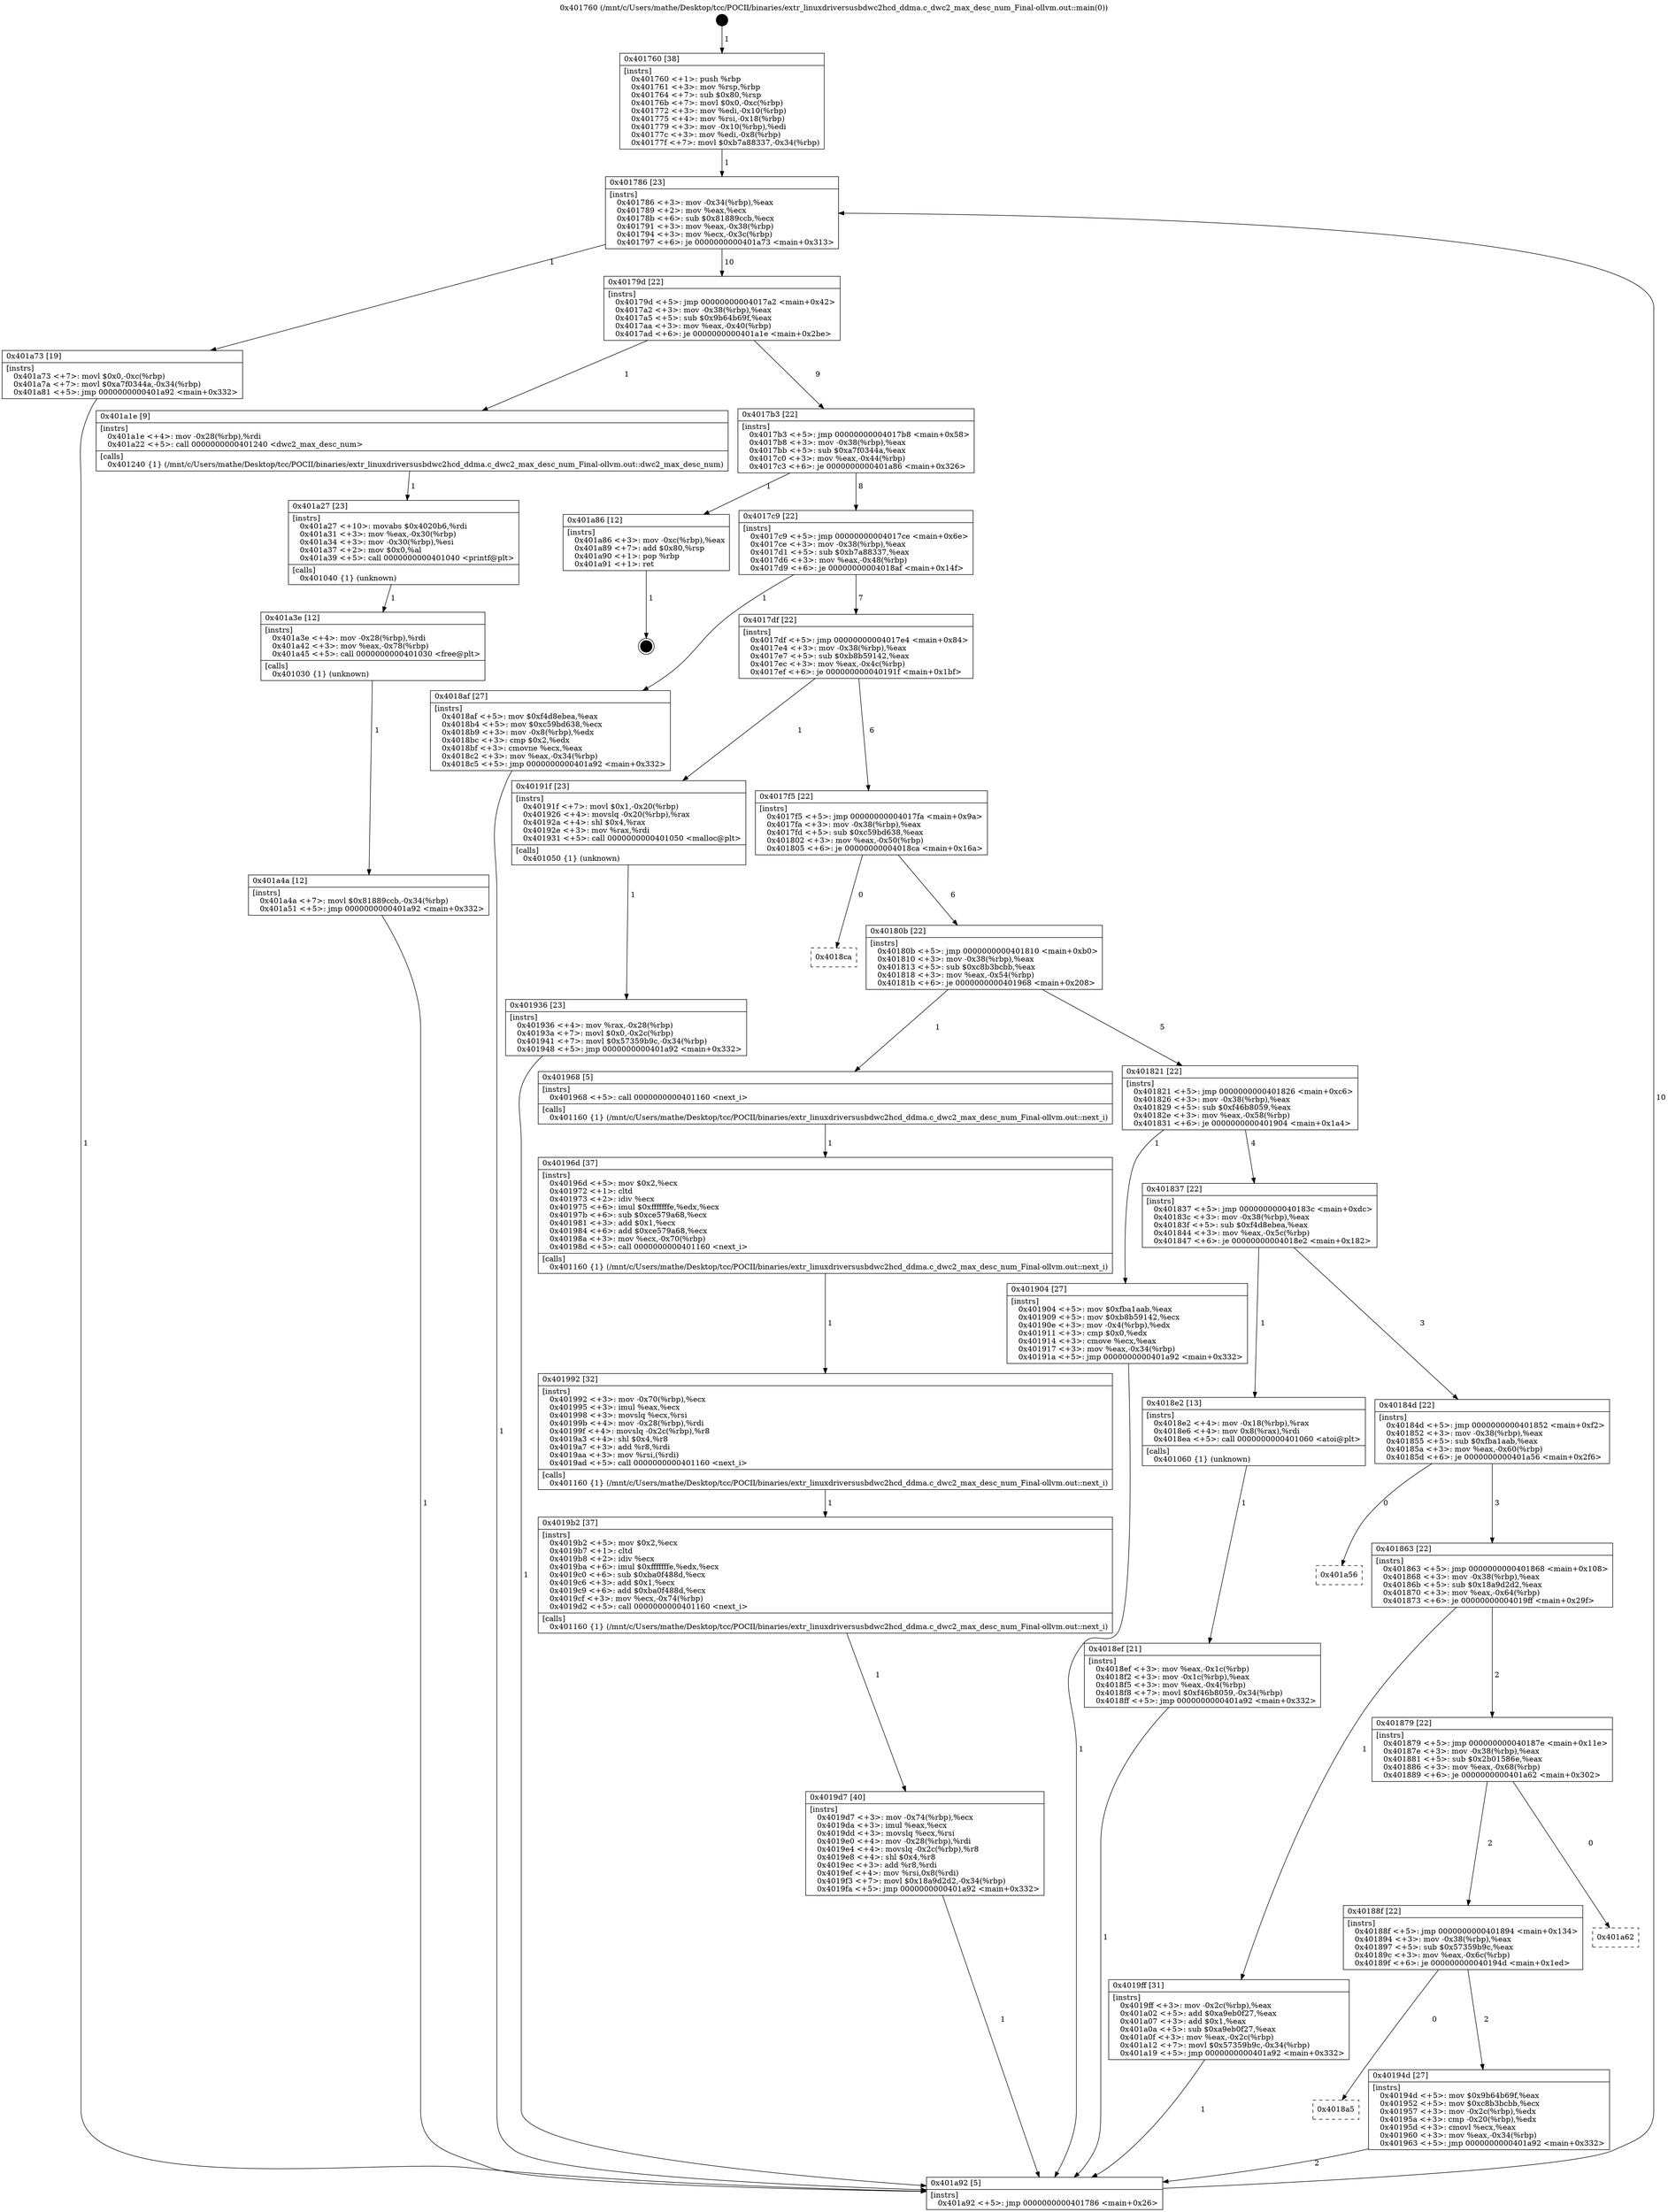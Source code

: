 digraph "0x401760" {
  label = "0x401760 (/mnt/c/Users/mathe/Desktop/tcc/POCII/binaries/extr_linuxdriversusbdwc2hcd_ddma.c_dwc2_max_desc_num_Final-ollvm.out::main(0))"
  labelloc = "t"
  node[shape=record]

  Entry [label="",width=0.3,height=0.3,shape=circle,fillcolor=black,style=filled]
  "0x401786" [label="{
     0x401786 [23]\l
     | [instrs]\l
     &nbsp;&nbsp;0x401786 \<+3\>: mov -0x34(%rbp),%eax\l
     &nbsp;&nbsp;0x401789 \<+2\>: mov %eax,%ecx\l
     &nbsp;&nbsp;0x40178b \<+6\>: sub $0x81889ccb,%ecx\l
     &nbsp;&nbsp;0x401791 \<+3\>: mov %eax,-0x38(%rbp)\l
     &nbsp;&nbsp;0x401794 \<+3\>: mov %ecx,-0x3c(%rbp)\l
     &nbsp;&nbsp;0x401797 \<+6\>: je 0000000000401a73 \<main+0x313\>\l
  }"]
  "0x401a73" [label="{
     0x401a73 [19]\l
     | [instrs]\l
     &nbsp;&nbsp;0x401a73 \<+7\>: movl $0x0,-0xc(%rbp)\l
     &nbsp;&nbsp;0x401a7a \<+7\>: movl $0xa7f0344a,-0x34(%rbp)\l
     &nbsp;&nbsp;0x401a81 \<+5\>: jmp 0000000000401a92 \<main+0x332\>\l
  }"]
  "0x40179d" [label="{
     0x40179d [22]\l
     | [instrs]\l
     &nbsp;&nbsp;0x40179d \<+5\>: jmp 00000000004017a2 \<main+0x42\>\l
     &nbsp;&nbsp;0x4017a2 \<+3\>: mov -0x38(%rbp),%eax\l
     &nbsp;&nbsp;0x4017a5 \<+5\>: sub $0x9b64b69f,%eax\l
     &nbsp;&nbsp;0x4017aa \<+3\>: mov %eax,-0x40(%rbp)\l
     &nbsp;&nbsp;0x4017ad \<+6\>: je 0000000000401a1e \<main+0x2be\>\l
  }"]
  Exit [label="",width=0.3,height=0.3,shape=circle,fillcolor=black,style=filled,peripheries=2]
  "0x401a1e" [label="{
     0x401a1e [9]\l
     | [instrs]\l
     &nbsp;&nbsp;0x401a1e \<+4\>: mov -0x28(%rbp),%rdi\l
     &nbsp;&nbsp;0x401a22 \<+5\>: call 0000000000401240 \<dwc2_max_desc_num\>\l
     | [calls]\l
     &nbsp;&nbsp;0x401240 \{1\} (/mnt/c/Users/mathe/Desktop/tcc/POCII/binaries/extr_linuxdriversusbdwc2hcd_ddma.c_dwc2_max_desc_num_Final-ollvm.out::dwc2_max_desc_num)\l
  }"]
  "0x4017b3" [label="{
     0x4017b3 [22]\l
     | [instrs]\l
     &nbsp;&nbsp;0x4017b3 \<+5\>: jmp 00000000004017b8 \<main+0x58\>\l
     &nbsp;&nbsp;0x4017b8 \<+3\>: mov -0x38(%rbp),%eax\l
     &nbsp;&nbsp;0x4017bb \<+5\>: sub $0xa7f0344a,%eax\l
     &nbsp;&nbsp;0x4017c0 \<+3\>: mov %eax,-0x44(%rbp)\l
     &nbsp;&nbsp;0x4017c3 \<+6\>: je 0000000000401a86 \<main+0x326\>\l
  }"]
  "0x401a4a" [label="{
     0x401a4a [12]\l
     | [instrs]\l
     &nbsp;&nbsp;0x401a4a \<+7\>: movl $0x81889ccb,-0x34(%rbp)\l
     &nbsp;&nbsp;0x401a51 \<+5\>: jmp 0000000000401a92 \<main+0x332\>\l
  }"]
  "0x401a86" [label="{
     0x401a86 [12]\l
     | [instrs]\l
     &nbsp;&nbsp;0x401a86 \<+3\>: mov -0xc(%rbp),%eax\l
     &nbsp;&nbsp;0x401a89 \<+7\>: add $0x80,%rsp\l
     &nbsp;&nbsp;0x401a90 \<+1\>: pop %rbp\l
     &nbsp;&nbsp;0x401a91 \<+1\>: ret\l
  }"]
  "0x4017c9" [label="{
     0x4017c9 [22]\l
     | [instrs]\l
     &nbsp;&nbsp;0x4017c9 \<+5\>: jmp 00000000004017ce \<main+0x6e\>\l
     &nbsp;&nbsp;0x4017ce \<+3\>: mov -0x38(%rbp),%eax\l
     &nbsp;&nbsp;0x4017d1 \<+5\>: sub $0xb7a88337,%eax\l
     &nbsp;&nbsp;0x4017d6 \<+3\>: mov %eax,-0x48(%rbp)\l
     &nbsp;&nbsp;0x4017d9 \<+6\>: je 00000000004018af \<main+0x14f\>\l
  }"]
  "0x401a3e" [label="{
     0x401a3e [12]\l
     | [instrs]\l
     &nbsp;&nbsp;0x401a3e \<+4\>: mov -0x28(%rbp),%rdi\l
     &nbsp;&nbsp;0x401a42 \<+3\>: mov %eax,-0x78(%rbp)\l
     &nbsp;&nbsp;0x401a45 \<+5\>: call 0000000000401030 \<free@plt\>\l
     | [calls]\l
     &nbsp;&nbsp;0x401030 \{1\} (unknown)\l
  }"]
  "0x4018af" [label="{
     0x4018af [27]\l
     | [instrs]\l
     &nbsp;&nbsp;0x4018af \<+5\>: mov $0xf4d8ebea,%eax\l
     &nbsp;&nbsp;0x4018b4 \<+5\>: mov $0xc59bd638,%ecx\l
     &nbsp;&nbsp;0x4018b9 \<+3\>: mov -0x8(%rbp),%edx\l
     &nbsp;&nbsp;0x4018bc \<+3\>: cmp $0x2,%edx\l
     &nbsp;&nbsp;0x4018bf \<+3\>: cmovne %ecx,%eax\l
     &nbsp;&nbsp;0x4018c2 \<+3\>: mov %eax,-0x34(%rbp)\l
     &nbsp;&nbsp;0x4018c5 \<+5\>: jmp 0000000000401a92 \<main+0x332\>\l
  }"]
  "0x4017df" [label="{
     0x4017df [22]\l
     | [instrs]\l
     &nbsp;&nbsp;0x4017df \<+5\>: jmp 00000000004017e4 \<main+0x84\>\l
     &nbsp;&nbsp;0x4017e4 \<+3\>: mov -0x38(%rbp),%eax\l
     &nbsp;&nbsp;0x4017e7 \<+5\>: sub $0xb8b59142,%eax\l
     &nbsp;&nbsp;0x4017ec \<+3\>: mov %eax,-0x4c(%rbp)\l
     &nbsp;&nbsp;0x4017ef \<+6\>: je 000000000040191f \<main+0x1bf\>\l
  }"]
  "0x401a92" [label="{
     0x401a92 [5]\l
     | [instrs]\l
     &nbsp;&nbsp;0x401a92 \<+5\>: jmp 0000000000401786 \<main+0x26\>\l
  }"]
  "0x401760" [label="{
     0x401760 [38]\l
     | [instrs]\l
     &nbsp;&nbsp;0x401760 \<+1\>: push %rbp\l
     &nbsp;&nbsp;0x401761 \<+3\>: mov %rsp,%rbp\l
     &nbsp;&nbsp;0x401764 \<+7\>: sub $0x80,%rsp\l
     &nbsp;&nbsp;0x40176b \<+7\>: movl $0x0,-0xc(%rbp)\l
     &nbsp;&nbsp;0x401772 \<+3\>: mov %edi,-0x10(%rbp)\l
     &nbsp;&nbsp;0x401775 \<+4\>: mov %rsi,-0x18(%rbp)\l
     &nbsp;&nbsp;0x401779 \<+3\>: mov -0x10(%rbp),%edi\l
     &nbsp;&nbsp;0x40177c \<+3\>: mov %edi,-0x8(%rbp)\l
     &nbsp;&nbsp;0x40177f \<+7\>: movl $0xb7a88337,-0x34(%rbp)\l
  }"]
  "0x401a27" [label="{
     0x401a27 [23]\l
     | [instrs]\l
     &nbsp;&nbsp;0x401a27 \<+10\>: movabs $0x4020b6,%rdi\l
     &nbsp;&nbsp;0x401a31 \<+3\>: mov %eax,-0x30(%rbp)\l
     &nbsp;&nbsp;0x401a34 \<+3\>: mov -0x30(%rbp),%esi\l
     &nbsp;&nbsp;0x401a37 \<+2\>: mov $0x0,%al\l
     &nbsp;&nbsp;0x401a39 \<+5\>: call 0000000000401040 \<printf@plt\>\l
     | [calls]\l
     &nbsp;&nbsp;0x401040 \{1\} (unknown)\l
  }"]
  "0x40191f" [label="{
     0x40191f [23]\l
     | [instrs]\l
     &nbsp;&nbsp;0x40191f \<+7\>: movl $0x1,-0x20(%rbp)\l
     &nbsp;&nbsp;0x401926 \<+4\>: movslq -0x20(%rbp),%rax\l
     &nbsp;&nbsp;0x40192a \<+4\>: shl $0x4,%rax\l
     &nbsp;&nbsp;0x40192e \<+3\>: mov %rax,%rdi\l
     &nbsp;&nbsp;0x401931 \<+5\>: call 0000000000401050 \<malloc@plt\>\l
     | [calls]\l
     &nbsp;&nbsp;0x401050 \{1\} (unknown)\l
  }"]
  "0x4017f5" [label="{
     0x4017f5 [22]\l
     | [instrs]\l
     &nbsp;&nbsp;0x4017f5 \<+5\>: jmp 00000000004017fa \<main+0x9a\>\l
     &nbsp;&nbsp;0x4017fa \<+3\>: mov -0x38(%rbp),%eax\l
     &nbsp;&nbsp;0x4017fd \<+5\>: sub $0xc59bd638,%eax\l
     &nbsp;&nbsp;0x401802 \<+3\>: mov %eax,-0x50(%rbp)\l
     &nbsp;&nbsp;0x401805 \<+6\>: je 00000000004018ca \<main+0x16a\>\l
  }"]
  "0x4019d7" [label="{
     0x4019d7 [40]\l
     | [instrs]\l
     &nbsp;&nbsp;0x4019d7 \<+3\>: mov -0x74(%rbp),%ecx\l
     &nbsp;&nbsp;0x4019da \<+3\>: imul %eax,%ecx\l
     &nbsp;&nbsp;0x4019dd \<+3\>: movslq %ecx,%rsi\l
     &nbsp;&nbsp;0x4019e0 \<+4\>: mov -0x28(%rbp),%rdi\l
     &nbsp;&nbsp;0x4019e4 \<+4\>: movslq -0x2c(%rbp),%r8\l
     &nbsp;&nbsp;0x4019e8 \<+4\>: shl $0x4,%r8\l
     &nbsp;&nbsp;0x4019ec \<+3\>: add %r8,%rdi\l
     &nbsp;&nbsp;0x4019ef \<+4\>: mov %rsi,0x8(%rdi)\l
     &nbsp;&nbsp;0x4019f3 \<+7\>: movl $0x18a9d2d2,-0x34(%rbp)\l
     &nbsp;&nbsp;0x4019fa \<+5\>: jmp 0000000000401a92 \<main+0x332\>\l
  }"]
  "0x4018ca" [label="{
     0x4018ca\l
  }", style=dashed]
  "0x40180b" [label="{
     0x40180b [22]\l
     | [instrs]\l
     &nbsp;&nbsp;0x40180b \<+5\>: jmp 0000000000401810 \<main+0xb0\>\l
     &nbsp;&nbsp;0x401810 \<+3\>: mov -0x38(%rbp),%eax\l
     &nbsp;&nbsp;0x401813 \<+5\>: sub $0xc8b3bcbb,%eax\l
     &nbsp;&nbsp;0x401818 \<+3\>: mov %eax,-0x54(%rbp)\l
     &nbsp;&nbsp;0x40181b \<+6\>: je 0000000000401968 \<main+0x208\>\l
  }"]
  "0x4019b2" [label="{
     0x4019b2 [37]\l
     | [instrs]\l
     &nbsp;&nbsp;0x4019b2 \<+5\>: mov $0x2,%ecx\l
     &nbsp;&nbsp;0x4019b7 \<+1\>: cltd\l
     &nbsp;&nbsp;0x4019b8 \<+2\>: idiv %ecx\l
     &nbsp;&nbsp;0x4019ba \<+6\>: imul $0xfffffffe,%edx,%ecx\l
     &nbsp;&nbsp;0x4019c0 \<+6\>: sub $0xba0f488d,%ecx\l
     &nbsp;&nbsp;0x4019c6 \<+3\>: add $0x1,%ecx\l
     &nbsp;&nbsp;0x4019c9 \<+6\>: add $0xba0f488d,%ecx\l
     &nbsp;&nbsp;0x4019cf \<+3\>: mov %ecx,-0x74(%rbp)\l
     &nbsp;&nbsp;0x4019d2 \<+5\>: call 0000000000401160 \<next_i\>\l
     | [calls]\l
     &nbsp;&nbsp;0x401160 \{1\} (/mnt/c/Users/mathe/Desktop/tcc/POCII/binaries/extr_linuxdriversusbdwc2hcd_ddma.c_dwc2_max_desc_num_Final-ollvm.out::next_i)\l
  }"]
  "0x401968" [label="{
     0x401968 [5]\l
     | [instrs]\l
     &nbsp;&nbsp;0x401968 \<+5\>: call 0000000000401160 \<next_i\>\l
     | [calls]\l
     &nbsp;&nbsp;0x401160 \{1\} (/mnt/c/Users/mathe/Desktop/tcc/POCII/binaries/extr_linuxdriversusbdwc2hcd_ddma.c_dwc2_max_desc_num_Final-ollvm.out::next_i)\l
  }"]
  "0x401821" [label="{
     0x401821 [22]\l
     | [instrs]\l
     &nbsp;&nbsp;0x401821 \<+5\>: jmp 0000000000401826 \<main+0xc6\>\l
     &nbsp;&nbsp;0x401826 \<+3\>: mov -0x38(%rbp),%eax\l
     &nbsp;&nbsp;0x401829 \<+5\>: sub $0xf46b8059,%eax\l
     &nbsp;&nbsp;0x40182e \<+3\>: mov %eax,-0x58(%rbp)\l
     &nbsp;&nbsp;0x401831 \<+6\>: je 0000000000401904 \<main+0x1a4\>\l
  }"]
  "0x401992" [label="{
     0x401992 [32]\l
     | [instrs]\l
     &nbsp;&nbsp;0x401992 \<+3\>: mov -0x70(%rbp),%ecx\l
     &nbsp;&nbsp;0x401995 \<+3\>: imul %eax,%ecx\l
     &nbsp;&nbsp;0x401998 \<+3\>: movslq %ecx,%rsi\l
     &nbsp;&nbsp;0x40199b \<+4\>: mov -0x28(%rbp),%rdi\l
     &nbsp;&nbsp;0x40199f \<+4\>: movslq -0x2c(%rbp),%r8\l
     &nbsp;&nbsp;0x4019a3 \<+4\>: shl $0x4,%r8\l
     &nbsp;&nbsp;0x4019a7 \<+3\>: add %r8,%rdi\l
     &nbsp;&nbsp;0x4019aa \<+3\>: mov %rsi,(%rdi)\l
     &nbsp;&nbsp;0x4019ad \<+5\>: call 0000000000401160 \<next_i\>\l
     | [calls]\l
     &nbsp;&nbsp;0x401160 \{1\} (/mnt/c/Users/mathe/Desktop/tcc/POCII/binaries/extr_linuxdriversusbdwc2hcd_ddma.c_dwc2_max_desc_num_Final-ollvm.out::next_i)\l
  }"]
  "0x401904" [label="{
     0x401904 [27]\l
     | [instrs]\l
     &nbsp;&nbsp;0x401904 \<+5\>: mov $0xfba1aab,%eax\l
     &nbsp;&nbsp;0x401909 \<+5\>: mov $0xb8b59142,%ecx\l
     &nbsp;&nbsp;0x40190e \<+3\>: mov -0x4(%rbp),%edx\l
     &nbsp;&nbsp;0x401911 \<+3\>: cmp $0x0,%edx\l
     &nbsp;&nbsp;0x401914 \<+3\>: cmove %ecx,%eax\l
     &nbsp;&nbsp;0x401917 \<+3\>: mov %eax,-0x34(%rbp)\l
     &nbsp;&nbsp;0x40191a \<+5\>: jmp 0000000000401a92 \<main+0x332\>\l
  }"]
  "0x401837" [label="{
     0x401837 [22]\l
     | [instrs]\l
     &nbsp;&nbsp;0x401837 \<+5\>: jmp 000000000040183c \<main+0xdc\>\l
     &nbsp;&nbsp;0x40183c \<+3\>: mov -0x38(%rbp),%eax\l
     &nbsp;&nbsp;0x40183f \<+5\>: sub $0xf4d8ebea,%eax\l
     &nbsp;&nbsp;0x401844 \<+3\>: mov %eax,-0x5c(%rbp)\l
     &nbsp;&nbsp;0x401847 \<+6\>: je 00000000004018e2 \<main+0x182\>\l
  }"]
  "0x40196d" [label="{
     0x40196d [37]\l
     | [instrs]\l
     &nbsp;&nbsp;0x40196d \<+5\>: mov $0x2,%ecx\l
     &nbsp;&nbsp;0x401972 \<+1\>: cltd\l
     &nbsp;&nbsp;0x401973 \<+2\>: idiv %ecx\l
     &nbsp;&nbsp;0x401975 \<+6\>: imul $0xfffffffe,%edx,%ecx\l
     &nbsp;&nbsp;0x40197b \<+6\>: sub $0xce579a68,%ecx\l
     &nbsp;&nbsp;0x401981 \<+3\>: add $0x1,%ecx\l
     &nbsp;&nbsp;0x401984 \<+6\>: add $0xce579a68,%ecx\l
     &nbsp;&nbsp;0x40198a \<+3\>: mov %ecx,-0x70(%rbp)\l
     &nbsp;&nbsp;0x40198d \<+5\>: call 0000000000401160 \<next_i\>\l
     | [calls]\l
     &nbsp;&nbsp;0x401160 \{1\} (/mnt/c/Users/mathe/Desktop/tcc/POCII/binaries/extr_linuxdriversusbdwc2hcd_ddma.c_dwc2_max_desc_num_Final-ollvm.out::next_i)\l
  }"]
  "0x4018e2" [label="{
     0x4018e2 [13]\l
     | [instrs]\l
     &nbsp;&nbsp;0x4018e2 \<+4\>: mov -0x18(%rbp),%rax\l
     &nbsp;&nbsp;0x4018e6 \<+4\>: mov 0x8(%rax),%rdi\l
     &nbsp;&nbsp;0x4018ea \<+5\>: call 0000000000401060 \<atoi@plt\>\l
     | [calls]\l
     &nbsp;&nbsp;0x401060 \{1\} (unknown)\l
  }"]
  "0x40184d" [label="{
     0x40184d [22]\l
     | [instrs]\l
     &nbsp;&nbsp;0x40184d \<+5\>: jmp 0000000000401852 \<main+0xf2\>\l
     &nbsp;&nbsp;0x401852 \<+3\>: mov -0x38(%rbp),%eax\l
     &nbsp;&nbsp;0x401855 \<+5\>: sub $0xfba1aab,%eax\l
     &nbsp;&nbsp;0x40185a \<+3\>: mov %eax,-0x60(%rbp)\l
     &nbsp;&nbsp;0x40185d \<+6\>: je 0000000000401a56 \<main+0x2f6\>\l
  }"]
  "0x4018ef" [label="{
     0x4018ef [21]\l
     | [instrs]\l
     &nbsp;&nbsp;0x4018ef \<+3\>: mov %eax,-0x1c(%rbp)\l
     &nbsp;&nbsp;0x4018f2 \<+3\>: mov -0x1c(%rbp),%eax\l
     &nbsp;&nbsp;0x4018f5 \<+3\>: mov %eax,-0x4(%rbp)\l
     &nbsp;&nbsp;0x4018f8 \<+7\>: movl $0xf46b8059,-0x34(%rbp)\l
     &nbsp;&nbsp;0x4018ff \<+5\>: jmp 0000000000401a92 \<main+0x332\>\l
  }"]
  "0x401936" [label="{
     0x401936 [23]\l
     | [instrs]\l
     &nbsp;&nbsp;0x401936 \<+4\>: mov %rax,-0x28(%rbp)\l
     &nbsp;&nbsp;0x40193a \<+7\>: movl $0x0,-0x2c(%rbp)\l
     &nbsp;&nbsp;0x401941 \<+7\>: movl $0x57359b9c,-0x34(%rbp)\l
     &nbsp;&nbsp;0x401948 \<+5\>: jmp 0000000000401a92 \<main+0x332\>\l
  }"]
  "0x4018a5" [label="{
     0x4018a5\l
  }", style=dashed]
  "0x401a56" [label="{
     0x401a56\l
  }", style=dashed]
  "0x401863" [label="{
     0x401863 [22]\l
     | [instrs]\l
     &nbsp;&nbsp;0x401863 \<+5\>: jmp 0000000000401868 \<main+0x108\>\l
     &nbsp;&nbsp;0x401868 \<+3\>: mov -0x38(%rbp),%eax\l
     &nbsp;&nbsp;0x40186b \<+5\>: sub $0x18a9d2d2,%eax\l
     &nbsp;&nbsp;0x401870 \<+3\>: mov %eax,-0x64(%rbp)\l
     &nbsp;&nbsp;0x401873 \<+6\>: je 00000000004019ff \<main+0x29f\>\l
  }"]
  "0x40194d" [label="{
     0x40194d [27]\l
     | [instrs]\l
     &nbsp;&nbsp;0x40194d \<+5\>: mov $0x9b64b69f,%eax\l
     &nbsp;&nbsp;0x401952 \<+5\>: mov $0xc8b3bcbb,%ecx\l
     &nbsp;&nbsp;0x401957 \<+3\>: mov -0x2c(%rbp),%edx\l
     &nbsp;&nbsp;0x40195a \<+3\>: cmp -0x20(%rbp),%edx\l
     &nbsp;&nbsp;0x40195d \<+3\>: cmovl %ecx,%eax\l
     &nbsp;&nbsp;0x401960 \<+3\>: mov %eax,-0x34(%rbp)\l
     &nbsp;&nbsp;0x401963 \<+5\>: jmp 0000000000401a92 \<main+0x332\>\l
  }"]
  "0x4019ff" [label="{
     0x4019ff [31]\l
     | [instrs]\l
     &nbsp;&nbsp;0x4019ff \<+3\>: mov -0x2c(%rbp),%eax\l
     &nbsp;&nbsp;0x401a02 \<+5\>: add $0xa9eb0f27,%eax\l
     &nbsp;&nbsp;0x401a07 \<+3\>: add $0x1,%eax\l
     &nbsp;&nbsp;0x401a0a \<+5\>: sub $0xa9eb0f27,%eax\l
     &nbsp;&nbsp;0x401a0f \<+3\>: mov %eax,-0x2c(%rbp)\l
     &nbsp;&nbsp;0x401a12 \<+7\>: movl $0x57359b9c,-0x34(%rbp)\l
     &nbsp;&nbsp;0x401a19 \<+5\>: jmp 0000000000401a92 \<main+0x332\>\l
  }"]
  "0x401879" [label="{
     0x401879 [22]\l
     | [instrs]\l
     &nbsp;&nbsp;0x401879 \<+5\>: jmp 000000000040187e \<main+0x11e\>\l
     &nbsp;&nbsp;0x40187e \<+3\>: mov -0x38(%rbp),%eax\l
     &nbsp;&nbsp;0x401881 \<+5\>: sub $0x2b01586e,%eax\l
     &nbsp;&nbsp;0x401886 \<+3\>: mov %eax,-0x68(%rbp)\l
     &nbsp;&nbsp;0x401889 \<+6\>: je 0000000000401a62 \<main+0x302\>\l
  }"]
  "0x40188f" [label="{
     0x40188f [22]\l
     | [instrs]\l
     &nbsp;&nbsp;0x40188f \<+5\>: jmp 0000000000401894 \<main+0x134\>\l
     &nbsp;&nbsp;0x401894 \<+3\>: mov -0x38(%rbp),%eax\l
     &nbsp;&nbsp;0x401897 \<+5\>: sub $0x57359b9c,%eax\l
     &nbsp;&nbsp;0x40189c \<+3\>: mov %eax,-0x6c(%rbp)\l
     &nbsp;&nbsp;0x40189f \<+6\>: je 000000000040194d \<main+0x1ed\>\l
  }"]
  "0x401a62" [label="{
     0x401a62\l
  }", style=dashed]
  Entry -> "0x401760" [label=" 1"]
  "0x401786" -> "0x401a73" [label=" 1"]
  "0x401786" -> "0x40179d" [label=" 10"]
  "0x401a86" -> Exit [label=" 1"]
  "0x40179d" -> "0x401a1e" [label=" 1"]
  "0x40179d" -> "0x4017b3" [label=" 9"]
  "0x401a73" -> "0x401a92" [label=" 1"]
  "0x4017b3" -> "0x401a86" [label=" 1"]
  "0x4017b3" -> "0x4017c9" [label=" 8"]
  "0x401a4a" -> "0x401a92" [label=" 1"]
  "0x4017c9" -> "0x4018af" [label=" 1"]
  "0x4017c9" -> "0x4017df" [label=" 7"]
  "0x4018af" -> "0x401a92" [label=" 1"]
  "0x401760" -> "0x401786" [label=" 1"]
  "0x401a92" -> "0x401786" [label=" 10"]
  "0x401a3e" -> "0x401a4a" [label=" 1"]
  "0x4017df" -> "0x40191f" [label=" 1"]
  "0x4017df" -> "0x4017f5" [label=" 6"]
  "0x401a27" -> "0x401a3e" [label=" 1"]
  "0x4017f5" -> "0x4018ca" [label=" 0"]
  "0x4017f5" -> "0x40180b" [label=" 6"]
  "0x401a1e" -> "0x401a27" [label=" 1"]
  "0x40180b" -> "0x401968" [label=" 1"]
  "0x40180b" -> "0x401821" [label=" 5"]
  "0x4019ff" -> "0x401a92" [label=" 1"]
  "0x401821" -> "0x401904" [label=" 1"]
  "0x401821" -> "0x401837" [label=" 4"]
  "0x4019d7" -> "0x401a92" [label=" 1"]
  "0x401837" -> "0x4018e2" [label=" 1"]
  "0x401837" -> "0x40184d" [label=" 3"]
  "0x4018e2" -> "0x4018ef" [label=" 1"]
  "0x4018ef" -> "0x401a92" [label=" 1"]
  "0x401904" -> "0x401a92" [label=" 1"]
  "0x40191f" -> "0x401936" [label=" 1"]
  "0x401936" -> "0x401a92" [label=" 1"]
  "0x4019b2" -> "0x4019d7" [label=" 1"]
  "0x40184d" -> "0x401a56" [label=" 0"]
  "0x40184d" -> "0x401863" [label=" 3"]
  "0x401992" -> "0x4019b2" [label=" 1"]
  "0x401863" -> "0x4019ff" [label=" 1"]
  "0x401863" -> "0x401879" [label=" 2"]
  "0x40196d" -> "0x401992" [label=" 1"]
  "0x401879" -> "0x401a62" [label=" 0"]
  "0x401879" -> "0x40188f" [label=" 2"]
  "0x401968" -> "0x40196d" [label=" 1"]
  "0x40188f" -> "0x40194d" [label=" 2"]
  "0x40188f" -> "0x4018a5" [label=" 0"]
  "0x40194d" -> "0x401a92" [label=" 2"]
}
